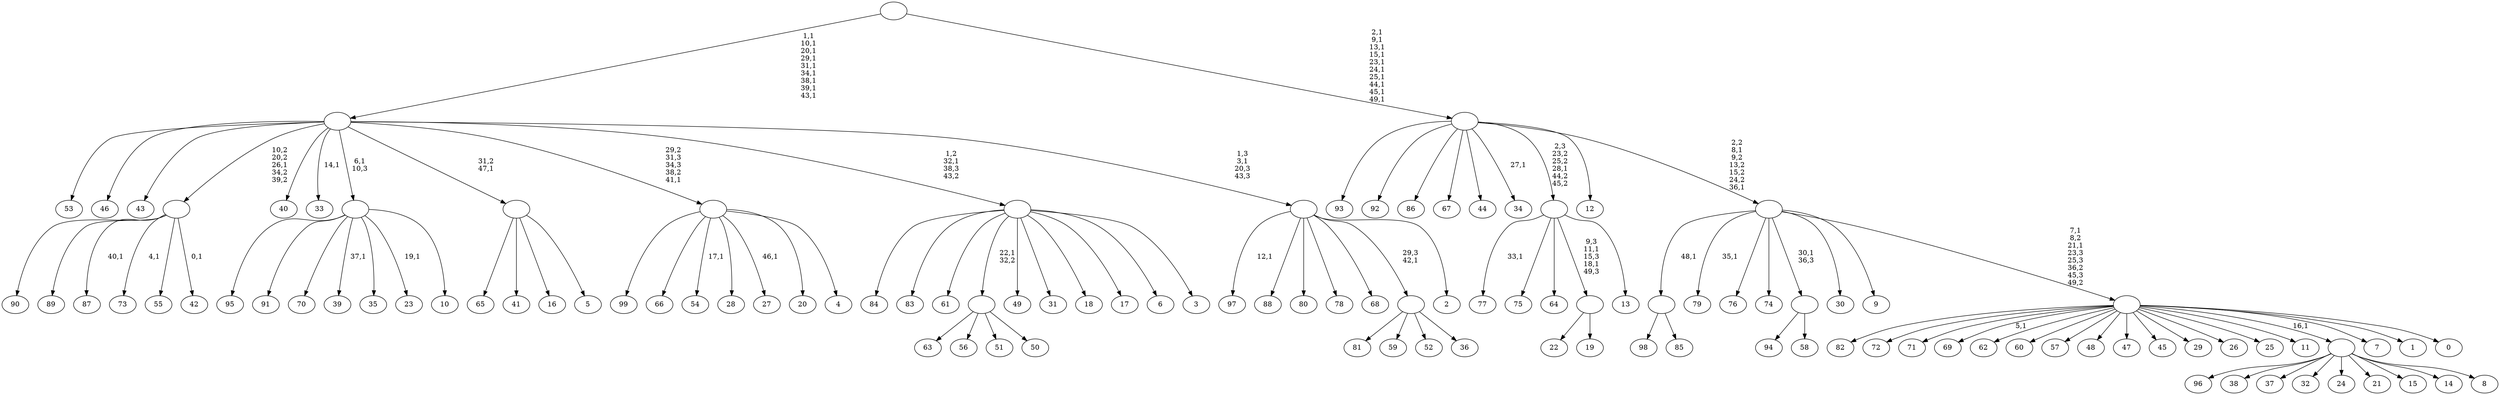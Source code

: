 digraph T {
	150 [label="99"]
	149 [label="98"]
	148 [label="97"]
	146 [label="96"]
	145 [label="95"]
	144 [label="94"]
	143 [label="93"]
	142 [label="92"]
	141 [label="91"]
	140 [label="90"]
	139 [label="89"]
	138 [label="88"]
	137 [label="87"]
	135 [label="86"]
	134 [label="85"]
	133 [label=""]
	132 [label="84"]
	131 [label="83"]
	130 [label="82"]
	129 [label="81"]
	128 [label="80"]
	127 [label="79"]
	125 [label="78"]
	124 [label="77"]
	122 [label="76"]
	121 [label="75"]
	120 [label="74"]
	119 [label="73"]
	117 [label="72"]
	116 [label="71"]
	115 [label="70"]
	114 [label="69"]
	112 [label="68"]
	111 [label="67"]
	110 [label="66"]
	109 [label="65"]
	108 [label="64"]
	107 [label="63"]
	106 [label="62"]
	105 [label="61"]
	104 [label="60"]
	103 [label="59"]
	102 [label="58"]
	101 [label=""]
	100 [label="57"]
	99 [label="56"]
	98 [label="55"]
	97 [label="54"]
	95 [label="53"]
	94 [label="52"]
	93 [label="51"]
	92 [label="50"]
	91 [label=""]
	90 [label="49"]
	89 [label="48"]
	88 [label="47"]
	87 [label="46"]
	86 [label="45"]
	85 [label="44"]
	84 [label="43"]
	83 [label="42"]
	81 [label=""]
	80 [label="41"]
	79 [label="40"]
	78 [label="39"]
	76 [label="38"]
	75 [label="37"]
	74 [label="36"]
	73 [label=""]
	72 [label="35"]
	71 [label="34"]
	69 [label="33"]
	67 [label="32"]
	66 [label="31"]
	65 [label="30"]
	64 [label="29"]
	63 [label="28"]
	62 [label="27"]
	60 [label="26"]
	59 [label="25"]
	58 [label="24"]
	57 [label="23"]
	55 [label="22"]
	54 [label="21"]
	53 [label="20"]
	52 [label="19"]
	51 [label=""]
	49 [label="18"]
	48 [label="17"]
	47 [label="16"]
	46 [label="15"]
	45 [label="14"]
	44 [label="13"]
	43 [label=""]
	42 [label="12"]
	41 [label="11"]
	40 [label="10"]
	39 [label=""]
	38 [label="9"]
	37 [label="8"]
	36 [label=""]
	35 [label="7"]
	34 [label="6"]
	33 [label="5"]
	32 [label=""]
	31 [label="4"]
	30 [label=""]
	29 [label="3"]
	28 [label=""]
	27 [label="2"]
	26 [label=""]
	25 [label=""]
	16 [label="1"]
	15 [label="0"]
	14 [label=""]
	12 [label=""]
	10 [label=""]
	0 [label=""]
	133 -> 149 [label=""]
	133 -> 134 [label=""]
	101 -> 144 [label=""]
	101 -> 102 [label=""]
	91 -> 107 [label=""]
	91 -> 99 [label=""]
	91 -> 93 [label=""]
	91 -> 92 [label=""]
	81 -> 83 [label="0,1"]
	81 -> 119 [label="4,1"]
	81 -> 137 [label="40,1"]
	81 -> 140 [label=""]
	81 -> 139 [label=""]
	81 -> 98 [label=""]
	73 -> 129 [label=""]
	73 -> 103 [label=""]
	73 -> 94 [label=""]
	73 -> 74 [label=""]
	51 -> 55 [label=""]
	51 -> 52 [label=""]
	43 -> 51 [label="9,3\n11,1\n15,3\n18,1\n49,3"]
	43 -> 124 [label="33,1"]
	43 -> 121 [label=""]
	43 -> 108 [label=""]
	43 -> 44 [label=""]
	39 -> 57 [label="19,1"]
	39 -> 78 [label="37,1"]
	39 -> 145 [label=""]
	39 -> 141 [label=""]
	39 -> 115 [label=""]
	39 -> 72 [label=""]
	39 -> 40 [label=""]
	36 -> 146 [label=""]
	36 -> 76 [label=""]
	36 -> 75 [label=""]
	36 -> 67 [label=""]
	36 -> 58 [label=""]
	36 -> 54 [label=""]
	36 -> 46 [label=""]
	36 -> 45 [label=""]
	36 -> 37 [label=""]
	32 -> 109 [label=""]
	32 -> 80 [label=""]
	32 -> 47 [label=""]
	32 -> 33 [label=""]
	30 -> 62 [label="46,1"]
	30 -> 97 [label="17,1"]
	30 -> 150 [label=""]
	30 -> 110 [label=""]
	30 -> 63 [label=""]
	30 -> 53 [label=""]
	30 -> 31 [label=""]
	28 -> 132 [label=""]
	28 -> 131 [label=""]
	28 -> 105 [label=""]
	28 -> 91 [label="22,1\n32,2"]
	28 -> 90 [label=""]
	28 -> 66 [label=""]
	28 -> 49 [label=""]
	28 -> 48 [label=""]
	28 -> 34 [label=""]
	28 -> 29 [label=""]
	26 -> 148 [label="12,1"]
	26 -> 138 [label=""]
	26 -> 128 [label=""]
	26 -> 125 [label=""]
	26 -> 112 [label=""]
	26 -> 73 [label="29,3\n42,1"]
	26 -> 27 [label=""]
	25 -> 69 [label="14,1"]
	25 -> 95 [label=""]
	25 -> 87 [label=""]
	25 -> 84 [label=""]
	25 -> 81 [label="10,2\n20,2\n26,1\n34,2\n39,2"]
	25 -> 79 [label=""]
	25 -> 39 [label="6,1\n10,3"]
	25 -> 32 [label="31,2\n47,1"]
	25 -> 30 [label="29,2\n31,3\n34,3\n38,2\n41,1"]
	25 -> 28 [label="1,2\n32,1\n38,3\n43,2"]
	25 -> 26 [label="1,3\n3,1\n20,3\n43,3"]
	14 -> 114 [label="5,1"]
	14 -> 130 [label=""]
	14 -> 117 [label=""]
	14 -> 116 [label=""]
	14 -> 106 [label=""]
	14 -> 104 [label=""]
	14 -> 100 [label=""]
	14 -> 89 [label=""]
	14 -> 88 [label=""]
	14 -> 86 [label=""]
	14 -> 64 [label=""]
	14 -> 60 [label=""]
	14 -> 59 [label=""]
	14 -> 41 [label=""]
	14 -> 36 [label="16,1"]
	14 -> 35 [label=""]
	14 -> 16 [label=""]
	14 -> 15 [label=""]
	12 -> 14 [label="7,1\n8,2\n21,1\n23,3\n25,3\n36,2\n45,3\n49,2"]
	12 -> 127 [label="35,1"]
	12 -> 133 [label="48,1"]
	12 -> 122 [label=""]
	12 -> 120 [label=""]
	12 -> 101 [label="30,1\n36,3"]
	12 -> 65 [label=""]
	12 -> 38 [label=""]
	10 -> 12 [label="2,2\n8,1\n9,2\n13,2\n15,2\n24,2\n36,1"]
	10 -> 71 [label="27,1"]
	10 -> 143 [label=""]
	10 -> 142 [label=""]
	10 -> 135 [label=""]
	10 -> 111 [label=""]
	10 -> 85 [label=""]
	10 -> 43 [label="2,3\n23,2\n25,2\n28,1\n44,2\n45,2"]
	10 -> 42 [label=""]
	0 -> 10 [label="2,1\n9,1\n13,1\n15,1\n23,1\n24,1\n25,1\n44,1\n45,1\n49,1"]
	0 -> 25 [label="1,1\n10,1\n20,1\n29,1\n31,1\n34,1\n38,1\n39,1\n43,1"]
}
